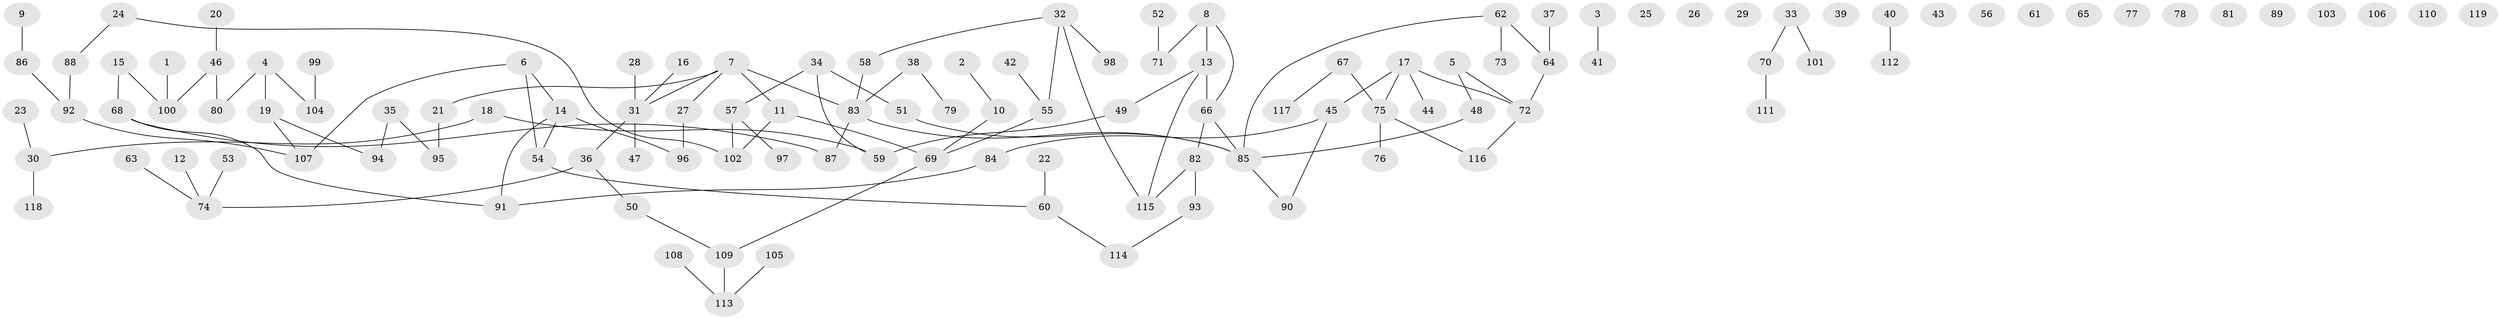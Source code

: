 // coarse degree distribution, {2: 0.2125, 1: 0.25, 0: 0.225, 3: 0.15, 5: 0.075, 4: 0.075, 6: 0.0125}
// Generated by graph-tools (version 1.1) at 2025/23/03/03/25 07:23:28]
// undirected, 119 vertices, 116 edges
graph export_dot {
graph [start="1"]
  node [color=gray90,style=filled];
  1;
  2;
  3;
  4;
  5;
  6;
  7;
  8;
  9;
  10;
  11;
  12;
  13;
  14;
  15;
  16;
  17;
  18;
  19;
  20;
  21;
  22;
  23;
  24;
  25;
  26;
  27;
  28;
  29;
  30;
  31;
  32;
  33;
  34;
  35;
  36;
  37;
  38;
  39;
  40;
  41;
  42;
  43;
  44;
  45;
  46;
  47;
  48;
  49;
  50;
  51;
  52;
  53;
  54;
  55;
  56;
  57;
  58;
  59;
  60;
  61;
  62;
  63;
  64;
  65;
  66;
  67;
  68;
  69;
  70;
  71;
  72;
  73;
  74;
  75;
  76;
  77;
  78;
  79;
  80;
  81;
  82;
  83;
  84;
  85;
  86;
  87;
  88;
  89;
  90;
  91;
  92;
  93;
  94;
  95;
  96;
  97;
  98;
  99;
  100;
  101;
  102;
  103;
  104;
  105;
  106;
  107;
  108;
  109;
  110;
  111;
  112;
  113;
  114;
  115;
  116;
  117;
  118;
  119;
  1 -- 100;
  2 -- 10;
  3 -- 41;
  4 -- 19;
  4 -- 80;
  4 -- 104;
  5 -- 48;
  5 -- 72;
  6 -- 14;
  6 -- 54;
  6 -- 107;
  7 -- 11;
  7 -- 21;
  7 -- 27;
  7 -- 31;
  7 -- 83;
  8 -- 13;
  8 -- 66;
  8 -- 71;
  9 -- 86;
  10 -- 69;
  11 -- 69;
  11 -- 102;
  12 -- 74;
  13 -- 49;
  13 -- 66;
  13 -- 115;
  14 -- 54;
  14 -- 91;
  14 -- 96;
  15 -- 68;
  15 -- 100;
  16 -- 31;
  17 -- 44;
  17 -- 45;
  17 -- 72;
  17 -- 75;
  18 -- 30;
  18 -- 59;
  19 -- 94;
  19 -- 107;
  20 -- 46;
  21 -- 95;
  22 -- 60;
  23 -- 30;
  24 -- 88;
  24 -- 102;
  27 -- 96;
  28 -- 31;
  30 -- 118;
  31 -- 36;
  31 -- 47;
  32 -- 55;
  32 -- 58;
  32 -- 98;
  32 -- 115;
  33 -- 70;
  33 -- 101;
  34 -- 51;
  34 -- 57;
  34 -- 59;
  35 -- 94;
  35 -- 95;
  36 -- 50;
  36 -- 74;
  37 -- 64;
  38 -- 79;
  38 -- 83;
  40 -- 112;
  42 -- 55;
  45 -- 84;
  45 -- 90;
  46 -- 80;
  46 -- 100;
  48 -- 85;
  49 -- 59;
  50 -- 109;
  51 -- 85;
  52 -- 71;
  53 -- 74;
  54 -- 60;
  55 -- 69;
  57 -- 97;
  57 -- 102;
  58 -- 83;
  60 -- 114;
  62 -- 64;
  62 -- 73;
  62 -- 85;
  63 -- 74;
  64 -- 72;
  66 -- 82;
  66 -- 85;
  67 -- 75;
  67 -- 117;
  68 -- 87;
  68 -- 91;
  69 -- 109;
  70 -- 111;
  72 -- 116;
  75 -- 76;
  75 -- 116;
  82 -- 93;
  82 -- 115;
  83 -- 85;
  83 -- 87;
  84 -- 91;
  85 -- 90;
  86 -- 92;
  88 -- 92;
  92 -- 107;
  93 -- 114;
  99 -- 104;
  105 -- 113;
  108 -- 113;
  109 -- 113;
}
